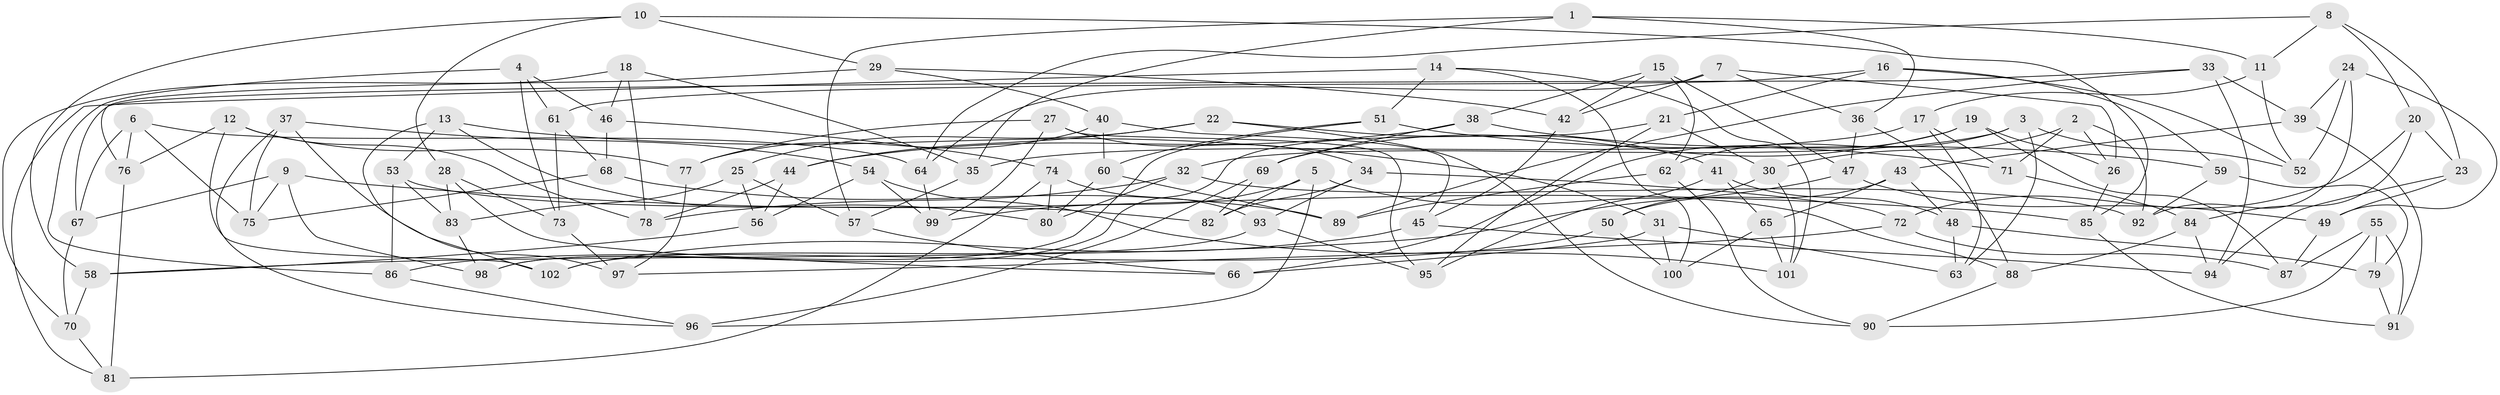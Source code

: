 // Generated by graph-tools (version 1.1) at 2025/56/03/09/25 04:56:39]
// undirected, 102 vertices, 204 edges
graph export_dot {
graph [start="1"]
  node [color=gray90,style=filled];
  1;
  2;
  3;
  4;
  5;
  6;
  7;
  8;
  9;
  10;
  11;
  12;
  13;
  14;
  15;
  16;
  17;
  18;
  19;
  20;
  21;
  22;
  23;
  24;
  25;
  26;
  27;
  28;
  29;
  30;
  31;
  32;
  33;
  34;
  35;
  36;
  37;
  38;
  39;
  40;
  41;
  42;
  43;
  44;
  45;
  46;
  47;
  48;
  49;
  50;
  51;
  52;
  53;
  54;
  55;
  56;
  57;
  58;
  59;
  60;
  61;
  62;
  63;
  64;
  65;
  66;
  67;
  68;
  69;
  70;
  71;
  72;
  73;
  74;
  75;
  76;
  77;
  78;
  79;
  80;
  81;
  82;
  83;
  84;
  85;
  86;
  87;
  88;
  89;
  90;
  91;
  92;
  93;
  94;
  95;
  96;
  97;
  98;
  99;
  100;
  101;
  102;
  1 -- 35;
  1 -- 11;
  1 -- 57;
  1 -- 36;
  2 -- 30;
  2 -- 71;
  2 -- 26;
  2 -- 92;
  3 -- 62;
  3 -- 32;
  3 -- 63;
  3 -- 52;
  4 -- 46;
  4 -- 73;
  4 -- 86;
  4 -- 61;
  5 -- 82;
  5 -- 99;
  5 -- 96;
  5 -- 88;
  6 -- 75;
  6 -- 76;
  6 -- 64;
  6 -- 67;
  7 -- 64;
  7 -- 42;
  7 -- 36;
  7 -- 26;
  8 -- 64;
  8 -- 23;
  8 -- 11;
  8 -- 20;
  9 -- 67;
  9 -- 75;
  9 -- 98;
  9 -- 85;
  10 -- 28;
  10 -- 85;
  10 -- 29;
  10 -- 58;
  11 -- 52;
  11 -- 17;
  12 -- 78;
  12 -- 77;
  12 -- 102;
  12 -- 76;
  13 -- 53;
  13 -- 80;
  13 -- 31;
  13 -- 102;
  14 -- 81;
  14 -- 51;
  14 -- 100;
  14 -- 101;
  15 -- 38;
  15 -- 42;
  15 -- 47;
  15 -- 62;
  16 -- 61;
  16 -- 59;
  16 -- 21;
  16 -- 52;
  17 -- 35;
  17 -- 63;
  17 -- 71;
  18 -- 35;
  18 -- 70;
  18 -- 78;
  18 -- 46;
  19 -- 66;
  19 -- 26;
  19 -- 87;
  19 -- 69;
  20 -- 84;
  20 -- 72;
  20 -- 23;
  21 -- 98;
  21 -- 95;
  21 -- 30;
  22 -- 90;
  22 -- 25;
  22 -- 41;
  22 -- 44;
  23 -- 49;
  23 -- 94;
  24 -- 92;
  24 -- 39;
  24 -- 52;
  24 -- 49;
  25 -- 83;
  25 -- 56;
  25 -- 57;
  26 -- 85;
  27 -- 95;
  27 -- 77;
  27 -- 99;
  27 -- 34;
  28 -- 73;
  28 -- 66;
  28 -- 83;
  29 -- 76;
  29 -- 40;
  29 -- 42;
  30 -- 101;
  30 -- 50;
  31 -- 66;
  31 -- 100;
  31 -- 63;
  32 -- 80;
  32 -- 78;
  32 -- 92;
  33 -- 67;
  33 -- 94;
  33 -- 39;
  33 -- 89;
  34 -- 72;
  34 -- 93;
  34 -- 82;
  35 -- 57;
  36 -- 88;
  36 -- 47;
  37 -- 97;
  37 -- 96;
  37 -- 54;
  37 -- 75;
  38 -- 69;
  38 -- 71;
  38 -- 44;
  39 -- 43;
  39 -- 91;
  40 -- 77;
  40 -- 45;
  40 -- 60;
  41 -- 95;
  41 -- 65;
  41 -- 48;
  42 -- 45;
  43 -- 65;
  43 -- 50;
  43 -- 48;
  44 -- 56;
  44 -- 78;
  45 -- 102;
  45 -- 94;
  46 -- 68;
  46 -- 74;
  47 -- 58;
  47 -- 49;
  48 -- 79;
  48 -- 63;
  49 -- 87;
  50 -- 100;
  50 -- 86;
  51 -- 59;
  51 -- 60;
  51 -- 98;
  53 -- 82;
  53 -- 86;
  53 -- 83;
  54 -- 101;
  54 -- 56;
  54 -- 99;
  55 -- 90;
  55 -- 91;
  55 -- 87;
  55 -- 79;
  56 -- 58;
  57 -- 66;
  58 -- 70;
  59 -- 79;
  59 -- 92;
  60 -- 80;
  60 -- 89;
  61 -- 73;
  61 -- 68;
  62 -- 90;
  62 -- 89;
  64 -- 99;
  65 -- 100;
  65 -- 101;
  67 -- 70;
  68 -- 75;
  68 -- 89;
  69 -- 96;
  69 -- 82;
  70 -- 81;
  71 -- 84;
  72 -- 97;
  72 -- 87;
  73 -- 97;
  74 -- 80;
  74 -- 93;
  74 -- 81;
  76 -- 81;
  77 -- 97;
  79 -- 91;
  83 -- 98;
  84 -- 94;
  84 -- 88;
  85 -- 91;
  86 -- 96;
  88 -- 90;
  93 -- 95;
  93 -- 102;
}
